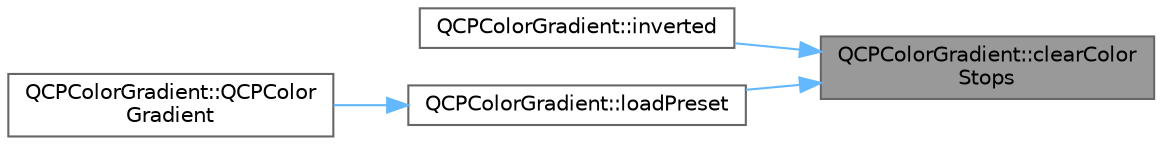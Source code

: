 digraph "QCPColorGradient::clearColorStops"
{
 // LATEX_PDF_SIZE
  bgcolor="transparent";
  edge [fontname=Helvetica,fontsize=10,labelfontname=Helvetica,labelfontsize=10];
  node [fontname=Helvetica,fontsize=10,shape=box,height=0.2,width=0.4];
  rankdir="RL";
  Node1 [label="QCPColorGradient::clearColor\lStops",height=0.2,width=0.4,color="gray40", fillcolor="grey60", style="filled", fontcolor="black",tooltip=" "];
  Node1 -> Node2 [dir="back",color="steelblue1",style="solid"];
  Node2 [label="QCPColorGradient::inverted",height=0.2,width=0.4,color="grey40", fillcolor="white", style="filled",URL="$class_q_c_p_color_gradient.html#a9f72f501de429829ec446333316decda",tooltip=" "];
  Node1 -> Node3 [dir="back",color="steelblue1",style="solid"];
  Node3 [label="QCPColorGradient::loadPreset",height=0.2,width=0.4,color="grey40", fillcolor="white", style="filled",URL="$class_q_c_p_color_gradient.html#aa0aeec1528241728b9671bf8e60b1622",tooltip=" "];
  Node3 -> Node4 [dir="back",color="steelblue1",style="solid"];
  Node4 [label="QCPColorGradient::QCPColor\lGradient",height=0.2,width=0.4,color="grey40", fillcolor="white", style="filled",URL="$class_q_c_p_color_gradient.html#a4e570b4004fd60bd135e52d685ed2b66",tooltip=" "];
}

